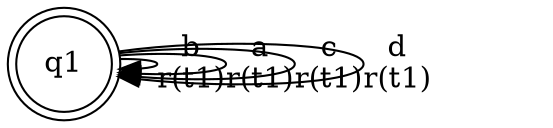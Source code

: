 digraph "tests_1/test72/solution501/solution" {
	q1[label=q1 shape=doublecircle]
	q1 -> q1[label="b\nr(t1)\n"]
	q1 -> q1[label="a\nr(t1)\n"]
	q1 -> q1[label="c\nr(t1)\n"]
	q1 -> q1[label="d\nr(t1)\n"]
}
